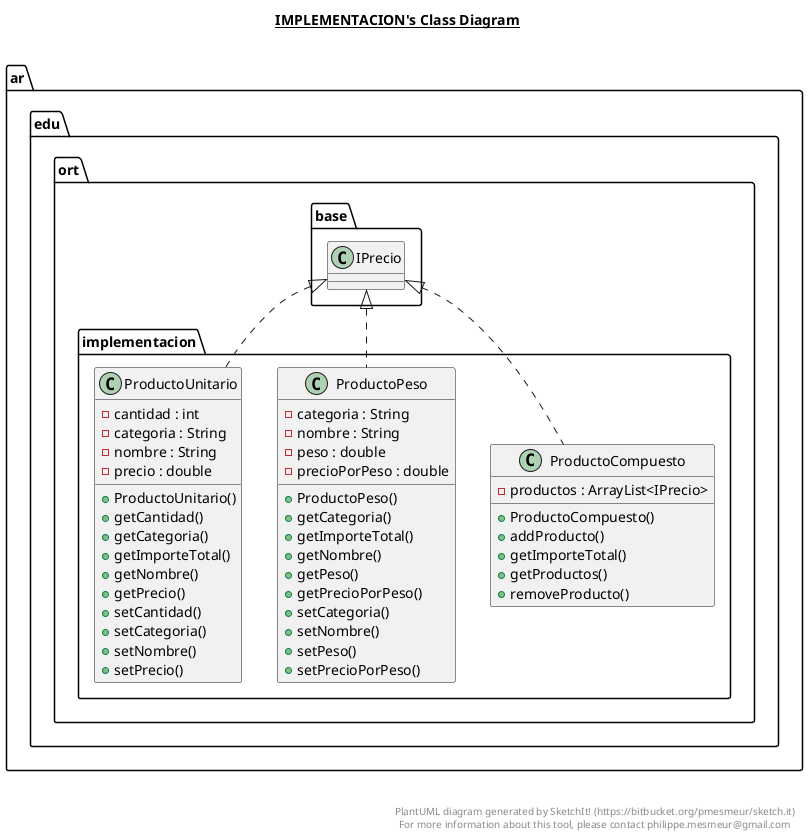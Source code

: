 @startuml

title __IMPLEMENTACION's Class Diagram__\n

  namespace ar.edu.ort {
    namespace implementacion {
      class ar.edu.ort.implementacion.ProductoCompuesto {
          - productos : ArrayList<IPrecio>
          + ProductoCompuesto()
          + addProducto()
          + getImporteTotal()
          + getProductos()
          + removeProducto()
      }
    }
  }
  

  namespace ar.edu.ort {
    namespace implementacion {
      class ar.edu.ort.implementacion.ProductoPeso {
          - categoria : String
          - nombre : String
          - peso : double
          - precioPorPeso : double
          + ProductoPeso()
          + getCategoria()
          + getImporteTotal()
          + getNombre()
          + getPeso()
          + getPrecioPorPeso()
          + setCategoria()
          + setNombre()
          + setPeso()
          + setPrecioPorPeso()
      }
    }
  }
  

  namespace ar.edu.ort {
    namespace implementacion {
      class ar.edu.ort.implementacion.ProductoUnitario {
          - cantidad : int
          - categoria : String
          - nombre : String
          - precio : double
          + ProductoUnitario()
          + getCantidad()
          + getCategoria()
          + getImporteTotal()
          + getNombre()
          + getPrecio()
          + setCantidad()
          + setCategoria()
          + setNombre()
          + setPrecio()
      }
    }
  }
  

  ar.edu.ort.implementacion.ProductoCompuesto .up.|> ar.edu.ort.base.IPrecio
  ar.edu.ort.implementacion.ProductoPeso .up.|> ar.edu.ort.base.IPrecio
  ar.edu.ort.implementacion.ProductoUnitario .up.|> ar.edu.ort.base.IPrecio


right footer


PlantUML diagram generated by SketchIt! (https://bitbucket.org/pmesmeur/sketch.it)
For more information about this tool, please contact philippe.mesmeur@gmail.com
endfooter

@enduml
